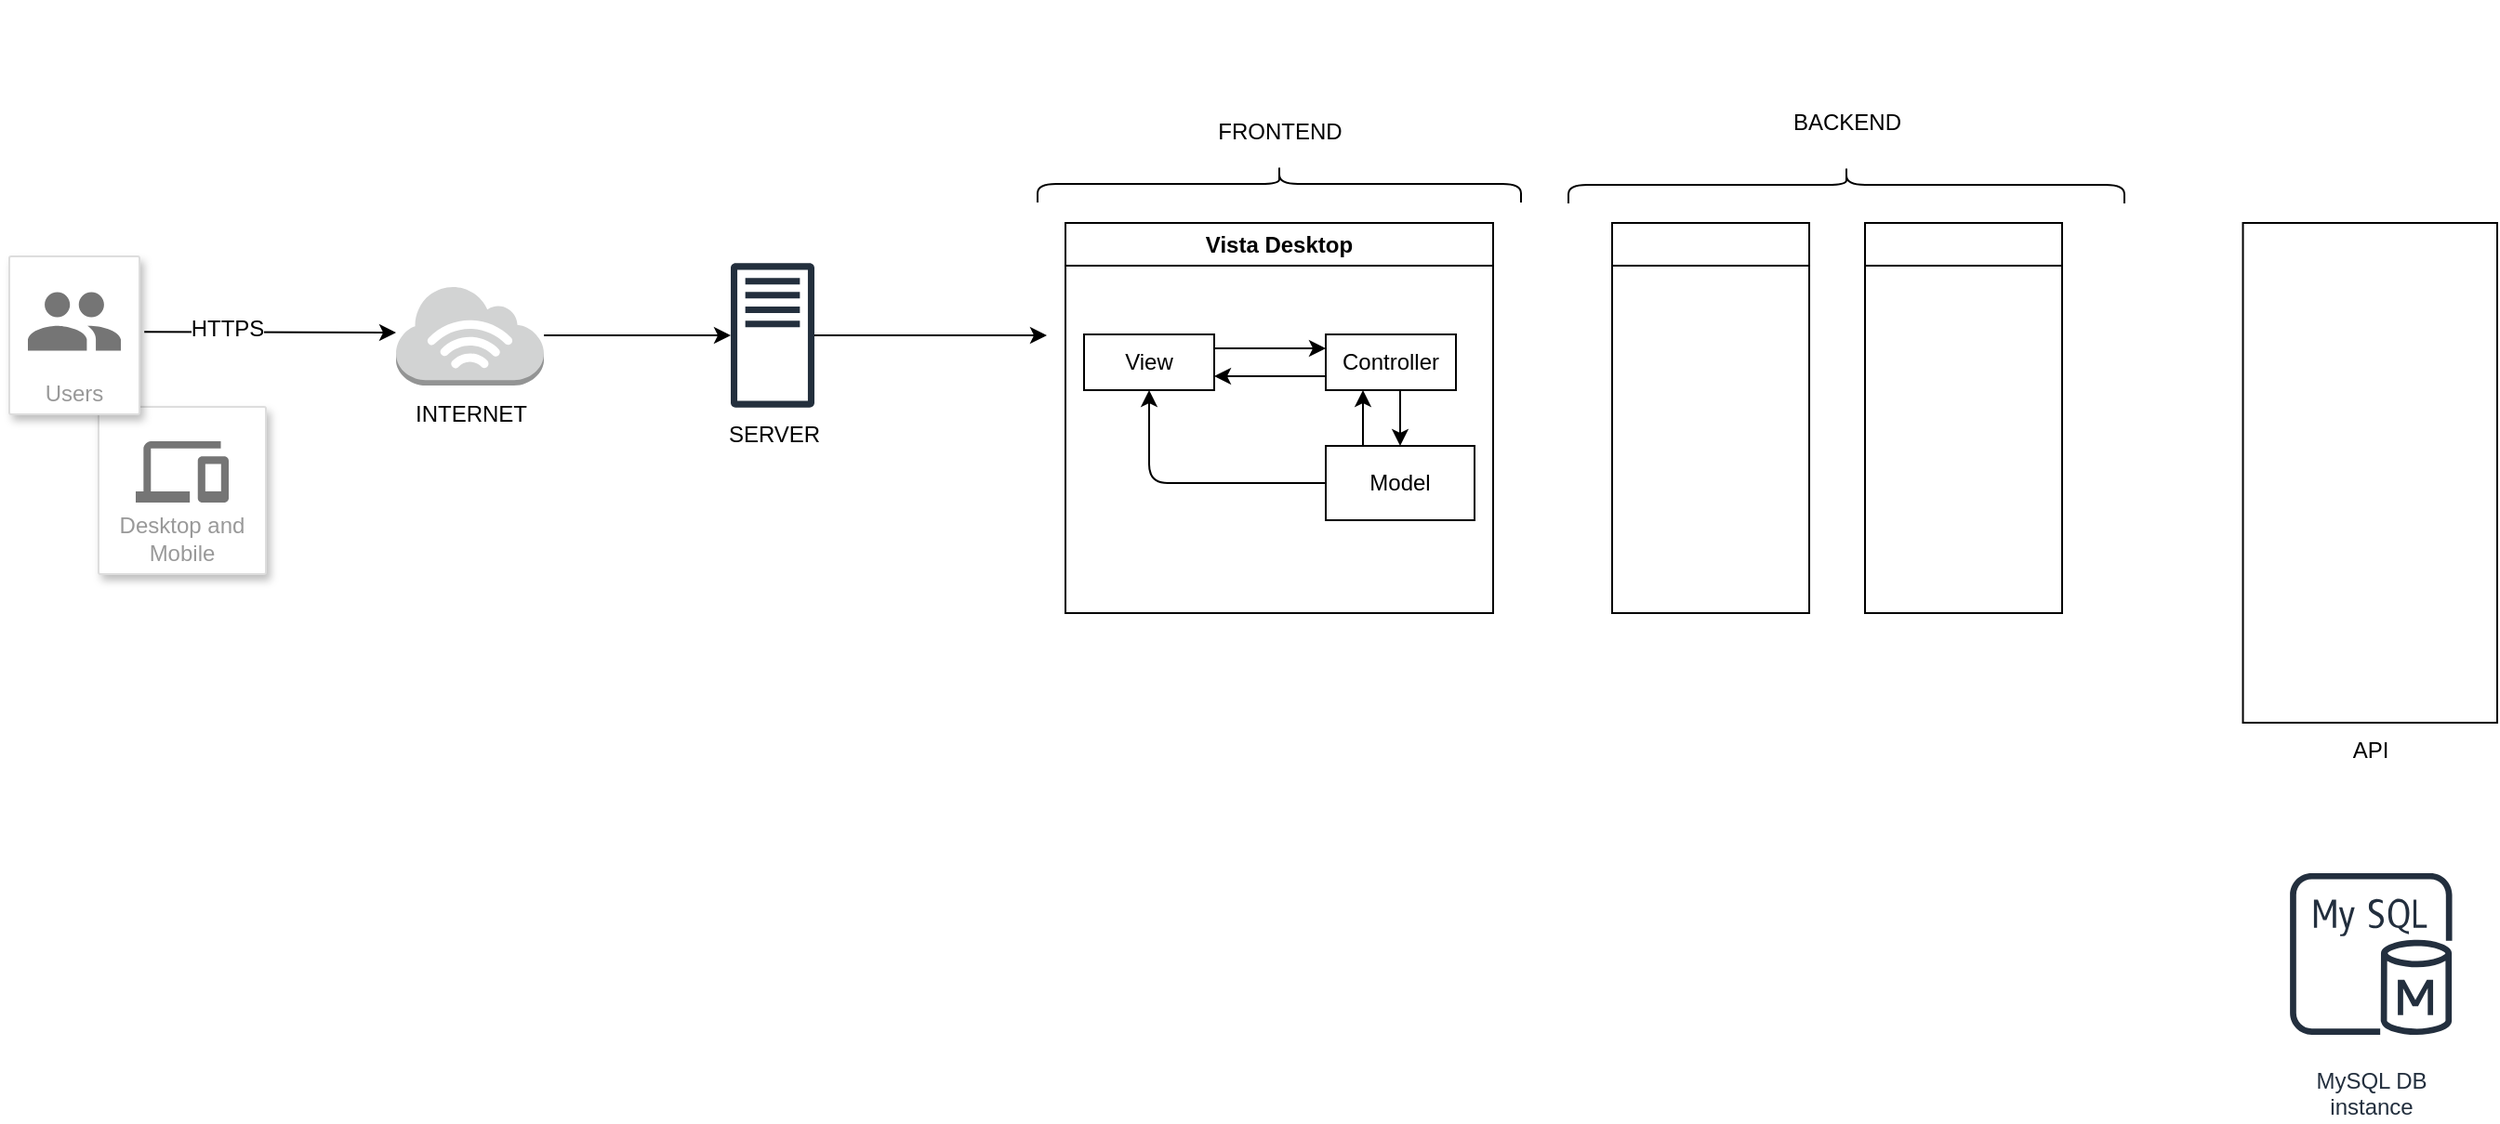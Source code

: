<mxfile>
    <diagram id="gs0Wf93gt6CxfvL2_yyo" name="Página-1">
        <mxGraphModel dx="1954" dy="607" grid="1" gridSize="10" guides="1" tooltips="1" connect="1" arrows="1" fold="1" page="1" pageScale="1" pageWidth="827" pageHeight="1169" math="0" shadow="0">
            <root>
                <mxCell id="0"/>
                <mxCell id="1" parent="0"/>
                <mxCell id="40" value="" style="rounded=0;whiteSpace=wrap;html=1;fontSize=12;movable=1;resizable=1;rotatable=1;deletable=1;editable=1;connectable=1;" parent="1" vertex="1">
                    <mxGeometry x="753.26" y="301" width="136.74" height="269" as="geometry"/>
                </mxCell>
                <mxCell id="7" value="" style="shape=image;verticalLabelPosition=bottom;labelBackgroundColor=default;verticalAlign=top;aspect=fixed;imageAspect=0;image=https://raw.githubusercontent.com/nodemailer/nodemailer/master/assets/nm_logo_200x136.png;" parent="1" vertex="1">
                    <mxGeometry x="771.05" y="470.5" width="102.21" height="69.5" as="geometry"/>
                </mxCell>
                <mxCell id="8" value="" style="shape=image;verticalLabelPosition=bottom;labelBackgroundColor=default;verticalAlign=top;aspect=fixed;imageAspect=0;image=https://simplehomecinema.com/wp-content/uploads/2022/01/zoom-logo-png-photo.png;" parent="1" vertex="1">
                    <mxGeometry x="785.31" y="400.5" width="73.69" height="70" as="geometry"/>
                </mxCell>
                <mxCell id="9" value="Desktop and Mobile" style="strokeColor=#dddddd;shadow=1;strokeWidth=1;rounded=1;absoluteArcSize=1;arcSize=2;labelPosition=center;verticalLabelPosition=middle;align=center;verticalAlign=bottom;spacingLeft=0;fontColor=#999999;fontSize=12;whiteSpace=wrap;spacingBottom=2;" parent="1" vertex="1">
                    <mxGeometry x="-400" y="400" width="90" height="90" as="geometry"/>
                </mxCell>
                <mxCell id="10" value="" style="sketch=0;dashed=0;connectable=0;html=1;fillColor=#757575;strokeColor=none;shape=mxgraph.gcp2.desktop_and_mobile;part=1;" parent="9" vertex="1">
                    <mxGeometry x="0.5" width="50" height="33" relative="1" as="geometry">
                        <mxPoint x="-25" y="18.5" as="offset"/>
                    </mxGeometry>
                </mxCell>
                <mxCell id="11" value="Users" style="strokeColor=#dddddd;shadow=1;strokeWidth=1;rounded=1;absoluteArcSize=1;arcSize=2;labelPosition=center;verticalLabelPosition=middle;align=center;verticalAlign=bottom;spacingLeft=0;fontColor=#999999;fontSize=12;whiteSpace=wrap;spacingBottom=2;" parent="1" vertex="1">
                    <mxGeometry x="-448" y="319" width="70" height="85" as="geometry"/>
                </mxCell>
                <mxCell id="12" value="" style="sketch=0;dashed=0;connectable=0;html=1;fillColor=#757575;strokeColor=none;shape=mxgraph.gcp2.users;part=1;" parent="11" vertex="1">
                    <mxGeometry x="0.5" width="50" height="31.5" relative="1" as="geometry">
                        <mxPoint x="-25" y="19.25" as="offset"/>
                    </mxGeometry>
                </mxCell>
                <mxCell id="13" value="MySQL DB &#10;instance" style="sketch=0;outlineConnect=0;fontColor=#232F3E;gradientColor=none;strokeColor=#232F3E;fillColor=#ffffff;dashed=0;verticalLabelPosition=bottom;verticalAlign=top;align=center;html=1;fontSize=12;fontStyle=0;aspect=fixed;shape=mxgraph.aws4.resourceIcon;resIcon=mxgraph.aws4.mysql_db_instance;" parent="1" vertex="1">
                    <mxGeometry x="767.66" y="640" width="109" height="109" as="geometry"/>
                </mxCell>
                <mxCell id="14" value="Vista Desktop" style="swimlane;whiteSpace=wrap;html=1;" parent="1" vertex="1">
                    <mxGeometry x="120" y="301" width="230" height="210" as="geometry">
                        <mxRectangle x="120" y="280" width="120" height="30" as="alternateBounds"/>
                    </mxGeometry>
                </mxCell>
                <mxCell id="15" value="View" style="rounded=0;whiteSpace=wrap;html=1;" parent="14" vertex="1">
                    <mxGeometry x="10" y="60" width="70" height="30" as="geometry"/>
                </mxCell>
                <mxCell id="23" value="" style="edgeStyle=none;html=1;" parent="14" target="18" edge="1">
                    <mxGeometry relative="1" as="geometry">
                        <mxPoint x="180" y="90" as="sourcePoint"/>
                    </mxGeometry>
                </mxCell>
                <mxCell id="17" value="Controller" style="rounded=0;whiteSpace=wrap;html=1;" parent="14" vertex="1">
                    <mxGeometry x="140" y="60" width="70" height="30" as="geometry"/>
                </mxCell>
                <mxCell id="18" value="Model" style="rounded=0;whiteSpace=wrap;html=1;" parent="14" vertex="1">
                    <mxGeometry x="140" y="120" width="80" height="40" as="geometry"/>
                </mxCell>
                <mxCell id="19" value="" style="endArrow=classic;html=1;entryX=0.5;entryY=1;entryDx=0;entryDy=0;exitX=0;exitY=0.5;exitDx=0;exitDy=0;" parent="14" source="18" target="15" edge="1">
                    <mxGeometry width="50" height="50" relative="1" as="geometry">
                        <mxPoint x="130" y="140" as="sourcePoint"/>
                        <mxPoint x="110" y="160" as="targetPoint"/>
                        <Array as="points">
                            <mxPoint x="45" y="140"/>
                        </Array>
                    </mxGeometry>
                </mxCell>
                <mxCell id="20" value="" style="endArrow=classic;html=1;exitX=1;exitY=0.25;exitDx=0;exitDy=0;entryX=0;entryY=0.25;entryDx=0;entryDy=0;" parent="14" source="15" target="17" edge="1">
                    <mxGeometry width="50" height="50" relative="1" as="geometry">
                        <mxPoint x="80" y="110" as="sourcePoint"/>
                        <mxPoint x="130" y="60" as="targetPoint"/>
                    </mxGeometry>
                </mxCell>
                <mxCell id="21" value="" style="endArrow=classic;html=1;entryX=1;entryY=0.75;entryDx=0;entryDy=0;exitX=0;exitY=0.75;exitDx=0;exitDy=0;" parent="14" source="17" target="15" edge="1">
                    <mxGeometry width="50" height="50" relative="1" as="geometry">
                        <mxPoint x="100" y="150" as="sourcePoint"/>
                        <mxPoint x="150" y="100" as="targetPoint"/>
                    </mxGeometry>
                </mxCell>
                <mxCell id="22" value="" style="endArrow=classic;html=1;exitX=0.25;exitY=0;exitDx=0;exitDy=0;" parent="14" source="18" edge="1">
                    <mxGeometry width="50" height="50" relative="1" as="geometry">
                        <mxPoint x="80" y="230" as="sourcePoint"/>
                        <mxPoint x="160" y="90" as="targetPoint"/>
                    </mxGeometry>
                </mxCell>
                <mxCell id="25" value="&lt;span style=&quot;font-size: 12px;&quot;&gt;FRONTEND&lt;/span&gt;" style="text;html=1;align=center;verticalAlign=middle;resizable=0;points=[];autosize=1;strokeColor=none;fillColor=none;fontSize=72;" parent="1" vertex="1">
                    <mxGeometry x="190" y="181" width="90" height="100" as="geometry"/>
                </mxCell>
                <mxCell id="26" value="BACKEND" style="text;html=1;align=center;verticalAlign=middle;resizable=0;points=[];autosize=1;strokeColor=none;fillColor=none;fontSize=12;" parent="1" vertex="1">
                    <mxGeometry x="500" y="231.5" width="80" height="30" as="geometry"/>
                </mxCell>
                <mxCell id="37" style="edgeStyle=none;html=1;fontSize=12;" parent="1" source="27" target="35" edge="1">
                    <mxGeometry relative="1" as="geometry"/>
                </mxCell>
                <mxCell id="27" value="" style="outlineConnect=0;dashed=0;verticalLabelPosition=bottom;verticalAlign=top;align=center;html=1;shape=mxgraph.aws3.internet_3;fillColor=#D2D3D3;gradientColor=none;fontSize=12;" parent="1" vertex="1">
                    <mxGeometry x="-240" y="334.5" width="79.5" height="54" as="geometry"/>
                </mxCell>
                <mxCell id="28" value="" style="shape=curlyBracket;whiteSpace=wrap;html=1;rounded=1;labelPosition=left;verticalLabelPosition=middle;align=right;verticalAlign=middle;fontSize=12;rotation=90;" parent="1" vertex="1">
                    <mxGeometry x="225" y="150" width="20" height="260" as="geometry"/>
                </mxCell>
                <mxCell id="30" value="" style="shape=curlyBracket;whiteSpace=wrap;html=1;rounded=1;labelPosition=left;verticalLabelPosition=middle;align=right;verticalAlign=middle;fontSize=12;rotation=90;" parent="1" vertex="1">
                    <mxGeometry x="530" y="131" width="20" height="299" as="geometry"/>
                </mxCell>
                <mxCell id="33" value="" style="endArrow=classic;html=1;fontSize=12;exitX=1.037;exitY=0.619;exitDx=0;exitDy=0;exitPerimeter=0;" parent="1" edge="1">
                    <mxGeometry width="50" height="50" relative="1" as="geometry">
                        <mxPoint x="-375.41" y="359.615" as="sourcePoint"/>
                        <mxPoint x="-240" y="360" as="targetPoint"/>
                    </mxGeometry>
                </mxCell>
                <mxCell id="36" value="HTTPS" style="edgeLabel;html=1;align=center;verticalAlign=middle;resizable=0;points=[];fontSize=12;" parent="33" vertex="1" connectable="0">
                    <mxGeometry x="-0.344" y="2" relative="1" as="geometry">
                        <mxPoint as="offset"/>
                    </mxGeometry>
                </mxCell>
                <mxCell id="34" value="INTERNET" style="text;html=1;align=center;verticalAlign=middle;resizable=0;points=[];autosize=1;strokeColor=none;fillColor=none;fontSize=12;" parent="1" vertex="1">
                    <mxGeometry x="-240" y="389" width="80" height="30" as="geometry"/>
                </mxCell>
                <mxCell id="39" style="edgeStyle=none;html=1;fontSize=12;" parent="1" source="35" edge="1">
                    <mxGeometry relative="1" as="geometry">
                        <mxPoint x="110" y="361.5" as="targetPoint"/>
                    </mxGeometry>
                </mxCell>
                <mxCell id="35" value="" style="sketch=0;outlineConnect=0;fontColor=#232F3E;gradientColor=none;fillColor=#232F3D;strokeColor=none;dashed=0;verticalLabelPosition=bottom;verticalAlign=top;align=center;html=1;fontSize=12;fontStyle=0;aspect=fixed;pointerEvents=1;shape=mxgraph.aws4.traditional_server;" parent="1" vertex="1">
                    <mxGeometry x="-60" y="322.5" width="45" height="78" as="geometry"/>
                </mxCell>
                <mxCell id="38" value="SERVER" style="text;html=1;align=center;verticalAlign=middle;resizable=0;points=[];autosize=1;strokeColor=none;fillColor=none;fontSize=12;" parent="1" vertex="1">
                    <mxGeometry x="-72.5" y="400" width="70" height="30" as="geometry"/>
                </mxCell>
                <mxCell id="4" value="" style="shape=image;verticalLabelPosition=bottom;labelBackgroundColor=default;verticalAlign=top;aspect=fixed;imageAspect=0;image=https://appexchange.salesforce.com/image_host/2b53bb52-3256-4cdb-860b-cbe896427aeb.png;" parent="1" vertex="1">
                    <mxGeometry x="777.66" y="300" width="89" height="89" as="geometry"/>
                </mxCell>
                <mxCell id="42" value="API" style="text;strokeColor=none;align=center;fillColor=none;html=1;verticalAlign=middle;whiteSpace=wrap;rounded=0;fontSize=12;" parent="1" vertex="1">
                    <mxGeometry x="791.63" y="570" width="60" height="30" as="geometry"/>
                </mxCell>
                <mxCell id="44" value="" style="swimlane;whiteSpace=wrap;html=1;" parent="1" vertex="1">
                    <mxGeometry x="414" y="301" width="106" height="210" as="geometry">
                        <mxRectangle x="120" y="280" width="120" height="30" as="alternateBounds"/>
                    </mxGeometry>
                </mxCell>
                <mxCell id="53" value="" style="swimlane;whiteSpace=wrap;html=1;" parent="1" vertex="1">
                    <mxGeometry x="550" y="301" width="106" height="210" as="geometry">
                        <mxRectangle x="120" y="280" width="120" height="30" as="alternateBounds"/>
                    </mxGeometry>
                </mxCell>
            </root>
        </mxGraphModel>
    </diagram>
</mxfile>